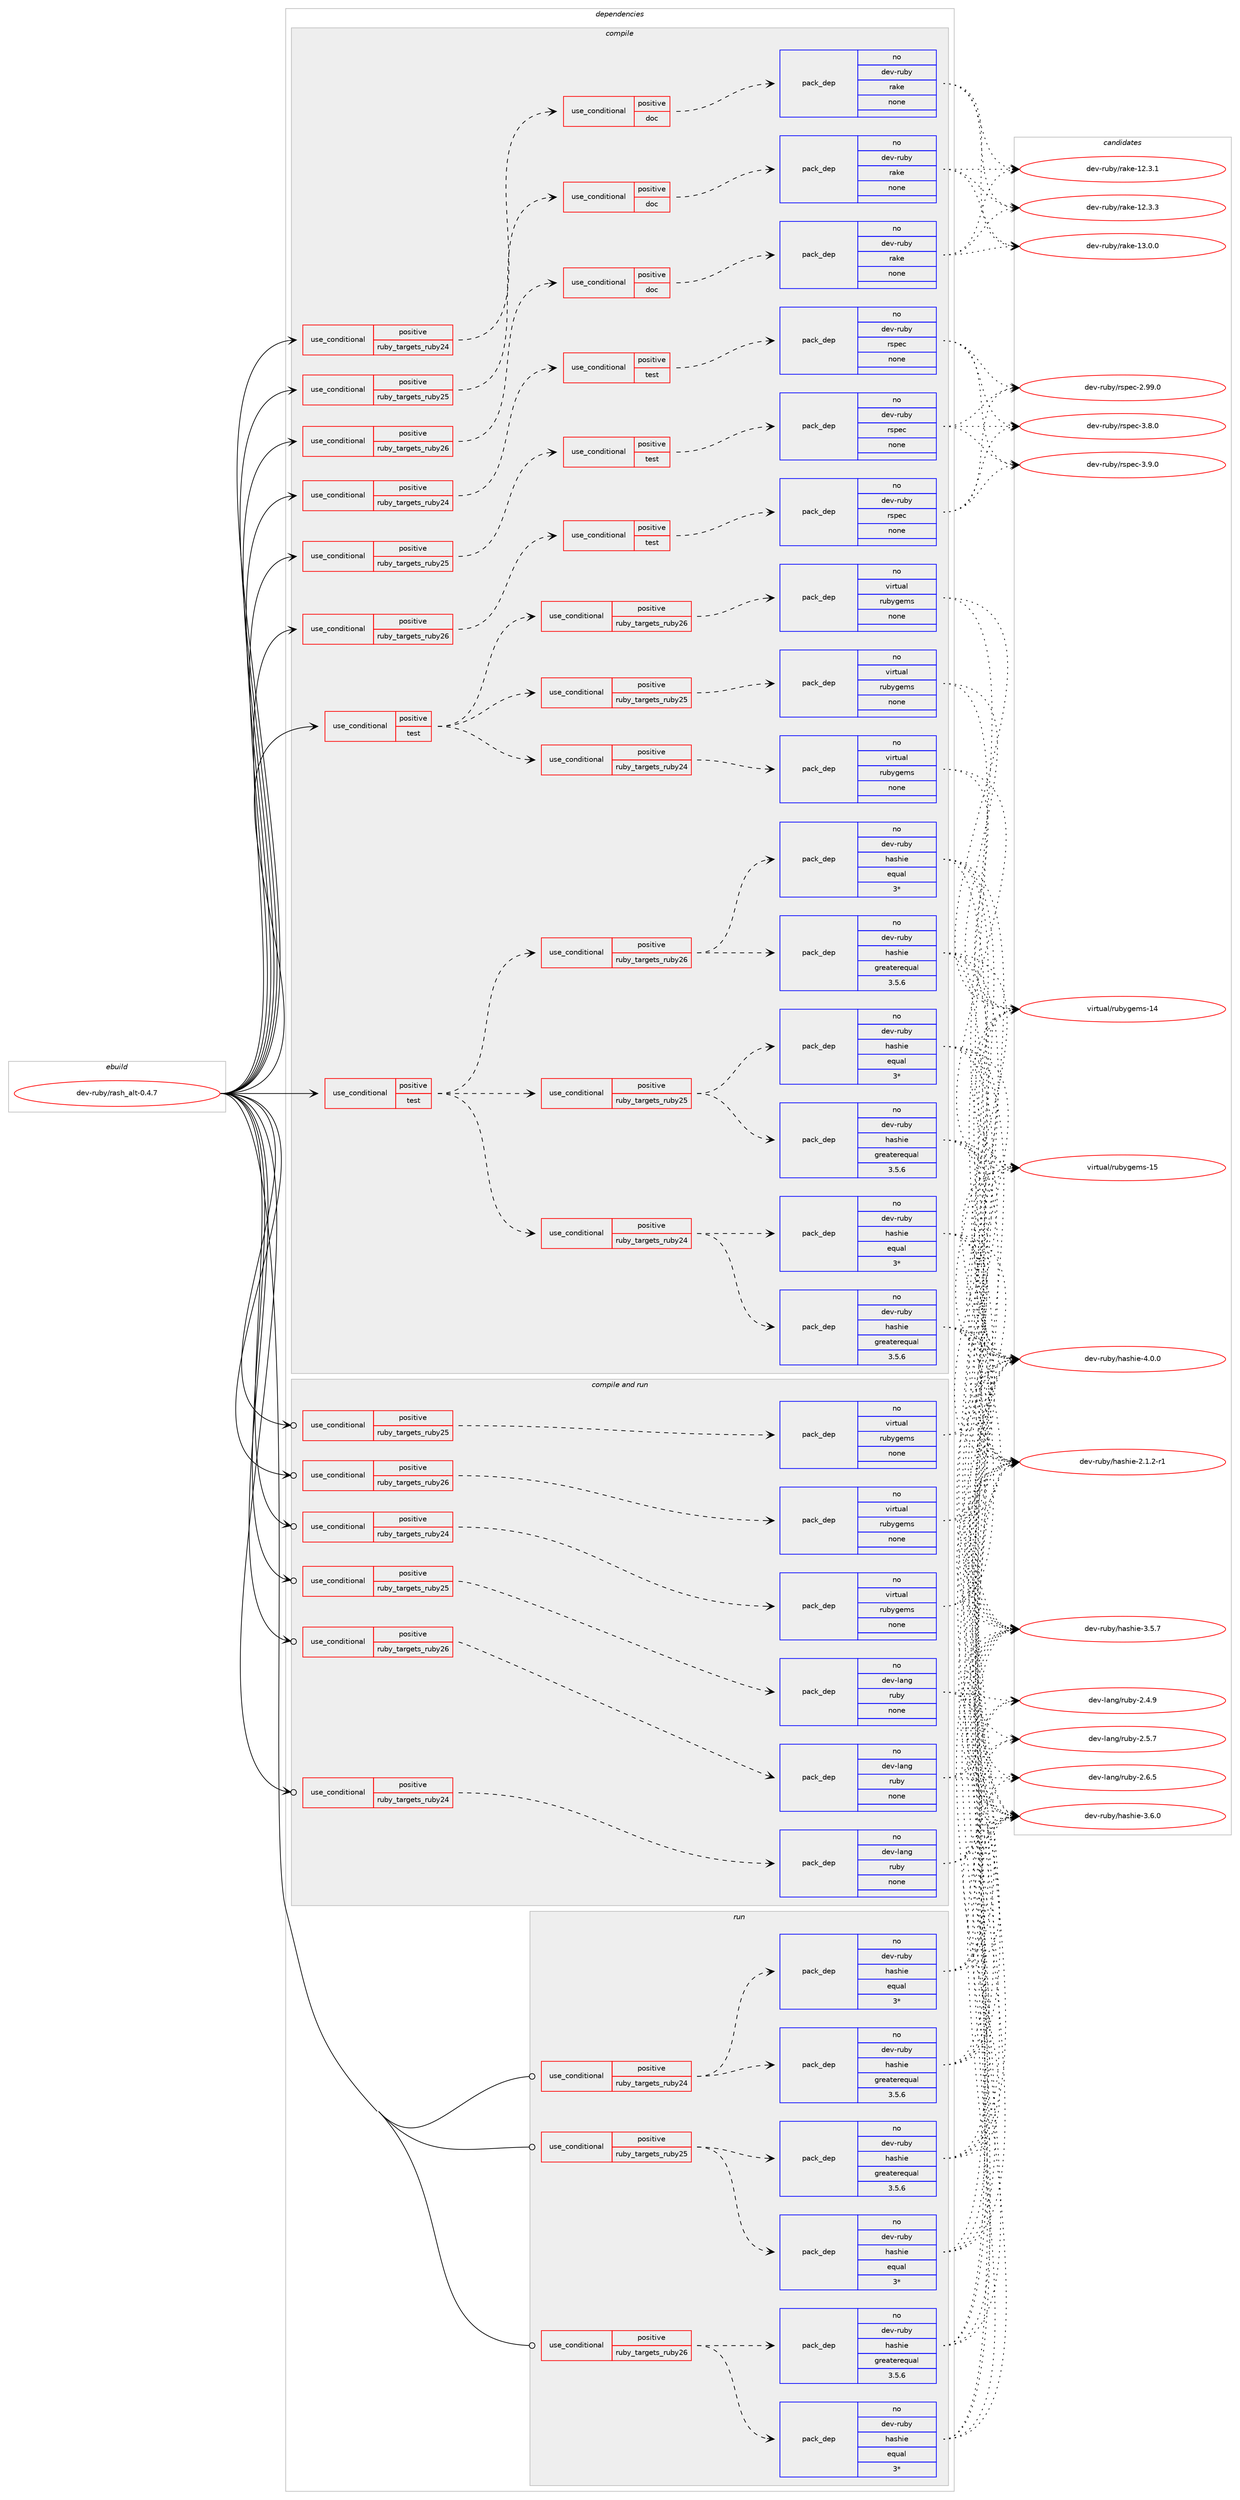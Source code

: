 digraph prolog {

# *************
# Graph options
# *************

newrank=true;
concentrate=true;
compound=true;
graph [rankdir=LR,fontname=Helvetica,fontsize=10,ranksep=1.5];#, ranksep=2.5, nodesep=0.2];
edge  [arrowhead=vee];
node  [fontname=Helvetica,fontsize=10];

# **********
# The ebuild
# **********

subgraph cluster_leftcol {
color=gray;
rank=same;
label=<<i>ebuild</i>>;
id [label="dev-ruby/rash_alt-0.4.7", color=red, width=4, href="../dev-ruby/rash_alt-0.4.7.svg"];
}

# ****************
# The dependencies
# ****************

subgraph cluster_midcol {
color=gray;
label=<<i>dependencies</i>>;
subgraph cluster_compile {
fillcolor="#eeeeee";
style=filled;
label=<<i>compile</i>>;
subgraph cond171949 {
dependency703831 [label=<<TABLE BORDER="0" CELLBORDER="1" CELLSPACING="0" CELLPADDING="4"><TR><TD ROWSPAN="3" CELLPADDING="10">use_conditional</TD></TR><TR><TD>positive</TD></TR><TR><TD>ruby_targets_ruby24</TD></TR></TABLE>>, shape=none, color=red];
subgraph cond171950 {
dependency703832 [label=<<TABLE BORDER="0" CELLBORDER="1" CELLSPACING="0" CELLPADDING="4"><TR><TD ROWSPAN="3" CELLPADDING="10">use_conditional</TD></TR><TR><TD>positive</TD></TR><TR><TD>doc</TD></TR></TABLE>>, shape=none, color=red];
subgraph pack519852 {
dependency703833 [label=<<TABLE BORDER="0" CELLBORDER="1" CELLSPACING="0" CELLPADDING="4" WIDTH="220"><TR><TD ROWSPAN="6" CELLPADDING="30">pack_dep</TD></TR><TR><TD WIDTH="110">no</TD></TR><TR><TD>dev-ruby</TD></TR><TR><TD>rake</TD></TR><TR><TD>none</TD></TR><TR><TD></TD></TR></TABLE>>, shape=none, color=blue];
}
dependency703832:e -> dependency703833:w [weight=20,style="dashed",arrowhead="vee"];
}
dependency703831:e -> dependency703832:w [weight=20,style="dashed",arrowhead="vee"];
}
id:e -> dependency703831:w [weight=20,style="solid",arrowhead="vee"];
subgraph cond171951 {
dependency703834 [label=<<TABLE BORDER="0" CELLBORDER="1" CELLSPACING="0" CELLPADDING="4"><TR><TD ROWSPAN="3" CELLPADDING="10">use_conditional</TD></TR><TR><TD>positive</TD></TR><TR><TD>ruby_targets_ruby24</TD></TR></TABLE>>, shape=none, color=red];
subgraph cond171952 {
dependency703835 [label=<<TABLE BORDER="0" CELLBORDER="1" CELLSPACING="0" CELLPADDING="4"><TR><TD ROWSPAN="3" CELLPADDING="10">use_conditional</TD></TR><TR><TD>positive</TD></TR><TR><TD>test</TD></TR></TABLE>>, shape=none, color=red];
subgraph pack519853 {
dependency703836 [label=<<TABLE BORDER="0" CELLBORDER="1" CELLSPACING="0" CELLPADDING="4" WIDTH="220"><TR><TD ROWSPAN="6" CELLPADDING="30">pack_dep</TD></TR><TR><TD WIDTH="110">no</TD></TR><TR><TD>dev-ruby</TD></TR><TR><TD>rspec</TD></TR><TR><TD>none</TD></TR><TR><TD></TD></TR></TABLE>>, shape=none, color=blue];
}
dependency703835:e -> dependency703836:w [weight=20,style="dashed",arrowhead="vee"];
}
dependency703834:e -> dependency703835:w [weight=20,style="dashed",arrowhead="vee"];
}
id:e -> dependency703834:w [weight=20,style="solid",arrowhead="vee"];
subgraph cond171953 {
dependency703837 [label=<<TABLE BORDER="0" CELLBORDER="1" CELLSPACING="0" CELLPADDING="4"><TR><TD ROWSPAN="3" CELLPADDING="10">use_conditional</TD></TR><TR><TD>positive</TD></TR><TR><TD>ruby_targets_ruby25</TD></TR></TABLE>>, shape=none, color=red];
subgraph cond171954 {
dependency703838 [label=<<TABLE BORDER="0" CELLBORDER="1" CELLSPACING="0" CELLPADDING="4"><TR><TD ROWSPAN="3" CELLPADDING="10">use_conditional</TD></TR><TR><TD>positive</TD></TR><TR><TD>doc</TD></TR></TABLE>>, shape=none, color=red];
subgraph pack519854 {
dependency703839 [label=<<TABLE BORDER="0" CELLBORDER="1" CELLSPACING="0" CELLPADDING="4" WIDTH="220"><TR><TD ROWSPAN="6" CELLPADDING="30">pack_dep</TD></TR><TR><TD WIDTH="110">no</TD></TR><TR><TD>dev-ruby</TD></TR><TR><TD>rake</TD></TR><TR><TD>none</TD></TR><TR><TD></TD></TR></TABLE>>, shape=none, color=blue];
}
dependency703838:e -> dependency703839:w [weight=20,style="dashed",arrowhead="vee"];
}
dependency703837:e -> dependency703838:w [weight=20,style="dashed",arrowhead="vee"];
}
id:e -> dependency703837:w [weight=20,style="solid",arrowhead="vee"];
subgraph cond171955 {
dependency703840 [label=<<TABLE BORDER="0" CELLBORDER="1" CELLSPACING="0" CELLPADDING="4"><TR><TD ROWSPAN="3" CELLPADDING="10">use_conditional</TD></TR><TR><TD>positive</TD></TR><TR><TD>ruby_targets_ruby25</TD></TR></TABLE>>, shape=none, color=red];
subgraph cond171956 {
dependency703841 [label=<<TABLE BORDER="0" CELLBORDER="1" CELLSPACING="0" CELLPADDING="4"><TR><TD ROWSPAN="3" CELLPADDING="10">use_conditional</TD></TR><TR><TD>positive</TD></TR><TR><TD>test</TD></TR></TABLE>>, shape=none, color=red];
subgraph pack519855 {
dependency703842 [label=<<TABLE BORDER="0" CELLBORDER="1" CELLSPACING="0" CELLPADDING="4" WIDTH="220"><TR><TD ROWSPAN="6" CELLPADDING="30">pack_dep</TD></TR><TR><TD WIDTH="110">no</TD></TR><TR><TD>dev-ruby</TD></TR><TR><TD>rspec</TD></TR><TR><TD>none</TD></TR><TR><TD></TD></TR></TABLE>>, shape=none, color=blue];
}
dependency703841:e -> dependency703842:w [weight=20,style="dashed",arrowhead="vee"];
}
dependency703840:e -> dependency703841:w [weight=20,style="dashed",arrowhead="vee"];
}
id:e -> dependency703840:w [weight=20,style="solid",arrowhead="vee"];
subgraph cond171957 {
dependency703843 [label=<<TABLE BORDER="0" CELLBORDER="1" CELLSPACING="0" CELLPADDING="4"><TR><TD ROWSPAN="3" CELLPADDING="10">use_conditional</TD></TR><TR><TD>positive</TD></TR><TR><TD>ruby_targets_ruby26</TD></TR></TABLE>>, shape=none, color=red];
subgraph cond171958 {
dependency703844 [label=<<TABLE BORDER="0" CELLBORDER="1" CELLSPACING="0" CELLPADDING="4"><TR><TD ROWSPAN="3" CELLPADDING="10">use_conditional</TD></TR><TR><TD>positive</TD></TR><TR><TD>doc</TD></TR></TABLE>>, shape=none, color=red];
subgraph pack519856 {
dependency703845 [label=<<TABLE BORDER="0" CELLBORDER="1" CELLSPACING="0" CELLPADDING="4" WIDTH="220"><TR><TD ROWSPAN="6" CELLPADDING="30">pack_dep</TD></TR><TR><TD WIDTH="110">no</TD></TR><TR><TD>dev-ruby</TD></TR><TR><TD>rake</TD></TR><TR><TD>none</TD></TR><TR><TD></TD></TR></TABLE>>, shape=none, color=blue];
}
dependency703844:e -> dependency703845:w [weight=20,style="dashed",arrowhead="vee"];
}
dependency703843:e -> dependency703844:w [weight=20,style="dashed",arrowhead="vee"];
}
id:e -> dependency703843:w [weight=20,style="solid",arrowhead="vee"];
subgraph cond171959 {
dependency703846 [label=<<TABLE BORDER="0" CELLBORDER="1" CELLSPACING="0" CELLPADDING="4"><TR><TD ROWSPAN="3" CELLPADDING="10">use_conditional</TD></TR><TR><TD>positive</TD></TR><TR><TD>ruby_targets_ruby26</TD></TR></TABLE>>, shape=none, color=red];
subgraph cond171960 {
dependency703847 [label=<<TABLE BORDER="0" CELLBORDER="1" CELLSPACING="0" CELLPADDING="4"><TR><TD ROWSPAN="3" CELLPADDING="10">use_conditional</TD></TR><TR><TD>positive</TD></TR><TR><TD>test</TD></TR></TABLE>>, shape=none, color=red];
subgraph pack519857 {
dependency703848 [label=<<TABLE BORDER="0" CELLBORDER="1" CELLSPACING="0" CELLPADDING="4" WIDTH="220"><TR><TD ROWSPAN="6" CELLPADDING="30">pack_dep</TD></TR><TR><TD WIDTH="110">no</TD></TR><TR><TD>dev-ruby</TD></TR><TR><TD>rspec</TD></TR><TR><TD>none</TD></TR><TR><TD></TD></TR></TABLE>>, shape=none, color=blue];
}
dependency703847:e -> dependency703848:w [weight=20,style="dashed",arrowhead="vee"];
}
dependency703846:e -> dependency703847:w [weight=20,style="dashed",arrowhead="vee"];
}
id:e -> dependency703846:w [weight=20,style="solid",arrowhead="vee"];
subgraph cond171961 {
dependency703849 [label=<<TABLE BORDER="0" CELLBORDER="1" CELLSPACING="0" CELLPADDING="4"><TR><TD ROWSPAN="3" CELLPADDING="10">use_conditional</TD></TR><TR><TD>positive</TD></TR><TR><TD>test</TD></TR></TABLE>>, shape=none, color=red];
subgraph cond171962 {
dependency703850 [label=<<TABLE BORDER="0" CELLBORDER="1" CELLSPACING="0" CELLPADDING="4"><TR><TD ROWSPAN="3" CELLPADDING="10">use_conditional</TD></TR><TR><TD>positive</TD></TR><TR><TD>ruby_targets_ruby24</TD></TR></TABLE>>, shape=none, color=red];
subgraph pack519858 {
dependency703851 [label=<<TABLE BORDER="0" CELLBORDER="1" CELLSPACING="0" CELLPADDING="4" WIDTH="220"><TR><TD ROWSPAN="6" CELLPADDING="30">pack_dep</TD></TR><TR><TD WIDTH="110">no</TD></TR><TR><TD>dev-ruby</TD></TR><TR><TD>hashie</TD></TR><TR><TD>greaterequal</TD></TR><TR><TD>3.5.6</TD></TR></TABLE>>, shape=none, color=blue];
}
dependency703850:e -> dependency703851:w [weight=20,style="dashed",arrowhead="vee"];
subgraph pack519859 {
dependency703852 [label=<<TABLE BORDER="0" CELLBORDER="1" CELLSPACING="0" CELLPADDING="4" WIDTH="220"><TR><TD ROWSPAN="6" CELLPADDING="30">pack_dep</TD></TR><TR><TD WIDTH="110">no</TD></TR><TR><TD>dev-ruby</TD></TR><TR><TD>hashie</TD></TR><TR><TD>equal</TD></TR><TR><TD>3*</TD></TR></TABLE>>, shape=none, color=blue];
}
dependency703850:e -> dependency703852:w [weight=20,style="dashed",arrowhead="vee"];
}
dependency703849:e -> dependency703850:w [weight=20,style="dashed",arrowhead="vee"];
subgraph cond171963 {
dependency703853 [label=<<TABLE BORDER="0" CELLBORDER="1" CELLSPACING="0" CELLPADDING="4"><TR><TD ROWSPAN="3" CELLPADDING="10">use_conditional</TD></TR><TR><TD>positive</TD></TR><TR><TD>ruby_targets_ruby25</TD></TR></TABLE>>, shape=none, color=red];
subgraph pack519860 {
dependency703854 [label=<<TABLE BORDER="0" CELLBORDER="1" CELLSPACING="0" CELLPADDING="4" WIDTH="220"><TR><TD ROWSPAN="6" CELLPADDING="30">pack_dep</TD></TR><TR><TD WIDTH="110">no</TD></TR><TR><TD>dev-ruby</TD></TR><TR><TD>hashie</TD></TR><TR><TD>greaterequal</TD></TR><TR><TD>3.5.6</TD></TR></TABLE>>, shape=none, color=blue];
}
dependency703853:e -> dependency703854:w [weight=20,style="dashed",arrowhead="vee"];
subgraph pack519861 {
dependency703855 [label=<<TABLE BORDER="0" CELLBORDER="1" CELLSPACING="0" CELLPADDING="4" WIDTH="220"><TR><TD ROWSPAN="6" CELLPADDING="30">pack_dep</TD></TR><TR><TD WIDTH="110">no</TD></TR><TR><TD>dev-ruby</TD></TR><TR><TD>hashie</TD></TR><TR><TD>equal</TD></TR><TR><TD>3*</TD></TR></TABLE>>, shape=none, color=blue];
}
dependency703853:e -> dependency703855:w [weight=20,style="dashed",arrowhead="vee"];
}
dependency703849:e -> dependency703853:w [weight=20,style="dashed",arrowhead="vee"];
subgraph cond171964 {
dependency703856 [label=<<TABLE BORDER="0" CELLBORDER="1" CELLSPACING="0" CELLPADDING="4"><TR><TD ROWSPAN="3" CELLPADDING="10">use_conditional</TD></TR><TR><TD>positive</TD></TR><TR><TD>ruby_targets_ruby26</TD></TR></TABLE>>, shape=none, color=red];
subgraph pack519862 {
dependency703857 [label=<<TABLE BORDER="0" CELLBORDER="1" CELLSPACING="0" CELLPADDING="4" WIDTH="220"><TR><TD ROWSPAN="6" CELLPADDING="30">pack_dep</TD></TR><TR><TD WIDTH="110">no</TD></TR><TR><TD>dev-ruby</TD></TR><TR><TD>hashie</TD></TR><TR><TD>greaterequal</TD></TR><TR><TD>3.5.6</TD></TR></TABLE>>, shape=none, color=blue];
}
dependency703856:e -> dependency703857:w [weight=20,style="dashed",arrowhead="vee"];
subgraph pack519863 {
dependency703858 [label=<<TABLE BORDER="0" CELLBORDER="1" CELLSPACING="0" CELLPADDING="4" WIDTH="220"><TR><TD ROWSPAN="6" CELLPADDING="30">pack_dep</TD></TR><TR><TD WIDTH="110">no</TD></TR><TR><TD>dev-ruby</TD></TR><TR><TD>hashie</TD></TR><TR><TD>equal</TD></TR><TR><TD>3*</TD></TR></TABLE>>, shape=none, color=blue];
}
dependency703856:e -> dependency703858:w [weight=20,style="dashed",arrowhead="vee"];
}
dependency703849:e -> dependency703856:w [weight=20,style="dashed",arrowhead="vee"];
}
id:e -> dependency703849:w [weight=20,style="solid",arrowhead="vee"];
subgraph cond171965 {
dependency703859 [label=<<TABLE BORDER="0" CELLBORDER="1" CELLSPACING="0" CELLPADDING="4"><TR><TD ROWSPAN="3" CELLPADDING="10">use_conditional</TD></TR><TR><TD>positive</TD></TR><TR><TD>test</TD></TR></TABLE>>, shape=none, color=red];
subgraph cond171966 {
dependency703860 [label=<<TABLE BORDER="0" CELLBORDER="1" CELLSPACING="0" CELLPADDING="4"><TR><TD ROWSPAN="3" CELLPADDING="10">use_conditional</TD></TR><TR><TD>positive</TD></TR><TR><TD>ruby_targets_ruby24</TD></TR></TABLE>>, shape=none, color=red];
subgraph pack519864 {
dependency703861 [label=<<TABLE BORDER="0" CELLBORDER="1" CELLSPACING="0" CELLPADDING="4" WIDTH="220"><TR><TD ROWSPAN="6" CELLPADDING="30">pack_dep</TD></TR><TR><TD WIDTH="110">no</TD></TR><TR><TD>virtual</TD></TR><TR><TD>rubygems</TD></TR><TR><TD>none</TD></TR><TR><TD></TD></TR></TABLE>>, shape=none, color=blue];
}
dependency703860:e -> dependency703861:w [weight=20,style="dashed",arrowhead="vee"];
}
dependency703859:e -> dependency703860:w [weight=20,style="dashed",arrowhead="vee"];
subgraph cond171967 {
dependency703862 [label=<<TABLE BORDER="0" CELLBORDER="1" CELLSPACING="0" CELLPADDING="4"><TR><TD ROWSPAN="3" CELLPADDING="10">use_conditional</TD></TR><TR><TD>positive</TD></TR><TR><TD>ruby_targets_ruby25</TD></TR></TABLE>>, shape=none, color=red];
subgraph pack519865 {
dependency703863 [label=<<TABLE BORDER="0" CELLBORDER="1" CELLSPACING="0" CELLPADDING="4" WIDTH="220"><TR><TD ROWSPAN="6" CELLPADDING="30">pack_dep</TD></TR><TR><TD WIDTH="110">no</TD></TR><TR><TD>virtual</TD></TR><TR><TD>rubygems</TD></TR><TR><TD>none</TD></TR><TR><TD></TD></TR></TABLE>>, shape=none, color=blue];
}
dependency703862:e -> dependency703863:w [weight=20,style="dashed",arrowhead="vee"];
}
dependency703859:e -> dependency703862:w [weight=20,style="dashed",arrowhead="vee"];
subgraph cond171968 {
dependency703864 [label=<<TABLE BORDER="0" CELLBORDER="1" CELLSPACING="0" CELLPADDING="4"><TR><TD ROWSPAN="3" CELLPADDING="10">use_conditional</TD></TR><TR><TD>positive</TD></TR><TR><TD>ruby_targets_ruby26</TD></TR></TABLE>>, shape=none, color=red];
subgraph pack519866 {
dependency703865 [label=<<TABLE BORDER="0" CELLBORDER="1" CELLSPACING="0" CELLPADDING="4" WIDTH="220"><TR><TD ROWSPAN="6" CELLPADDING="30">pack_dep</TD></TR><TR><TD WIDTH="110">no</TD></TR><TR><TD>virtual</TD></TR><TR><TD>rubygems</TD></TR><TR><TD>none</TD></TR><TR><TD></TD></TR></TABLE>>, shape=none, color=blue];
}
dependency703864:e -> dependency703865:w [weight=20,style="dashed",arrowhead="vee"];
}
dependency703859:e -> dependency703864:w [weight=20,style="dashed",arrowhead="vee"];
}
id:e -> dependency703859:w [weight=20,style="solid",arrowhead="vee"];
}
subgraph cluster_compileandrun {
fillcolor="#eeeeee";
style=filled;
label=<<i>compile and run</i>>;
subgraph cond171969 {
dependency703866 [label=<<TABLE BORDER="0" CELLBORDER="1" CELLSPACING="0" CELLPADDING="4"><TR><TD ROWSPAN="3" CELLPADDING="10">use_conditional</TD></TR><TR><TD>positive</TD></TR><TR><TD>ruby_targets_ruby24</TD></TR></TABLE>>, shape=none, color=red];
subgraph pack519867 {
dependency703867 [label=<<TABLE BORDER="0" CELLBORDER="1" CELLSPACING="0" CELLPADDING="4" WIDTH="220"><TR><TD ROWSPAN="6" CELLPADDING="30">pack_dep</TD></TR><TR><TD WIDTH="110">no</TD></TR><TR><TD>dev-lang</TD></TR><TR><TD>ruby</TD></TR><TR><TD>none</TD></TR><TR><TD></TD></TR></TABLE>>, shape=none, color=blue];
}
dependency703866:e -> dependency703867:w [weight=20,style="dashed",arrowhead="vee"];
}
id:e -> dependency703866:w [weight=20,style="solid",arrowhead="odotvee"];
subgraph cond171970 {
dependency703868 [label=<<TABLE BORDER="0" CELLBORDER="1" CELLSPACING="0" CELLPADDING="4"><TR><TD ROWSPAN="3" CELLPADDING="10">use_conditional</TD></TR><TR><TD>positive</TD></TR><TR><TD>ruby_targets_ruby24</TD></TR></TABLE>>, shape=none, color=red];
subgraph pack519868 {
dependency703869 [label=<<TABLE BORDER="0" CELLBORDER="1" CELLSPACING="0" CELLPADDING="4" WIDTH="220"><TR><TD ROWSPAN="6" CELLPADDING="30">pack_dep</TD></TR><TR><TD WIDTH="110">no</TD></TR><TR><TD>virtual</TD></TR><TR><TD>rubygems</TD></TR><TR><TD>none</TD></TR><TR><TD></TD></TR></TABLE>>, shape=none, color=blue];
}
dependency703868:e -> dependency703869:w [weight=20,style="dashed",arrowhead="vee"];
}
id:e -> dependency703868:w [weight=20,style="solid",arrowhead="odotvee"];
subgraph cond171971 {
dependency703870 [label=<<TABLE BORDER="0" CELLBORDER="1" CELLSPACING="0" CELLPADDING="4"><TR><TD ROWSPAN="3" CELLPADDING="10">use_conditional</TD></TR><TR><TD>positive</TD></TR><TR><TD>ruby_targets_ruby25</TD></TR></TABLE>>, shape=none, color=red];
subgraph pack519869 {
dependency703871 [label=<<TABLE BORDER="0" CELLBORDER="1" CELLSPACING="0" CELLPADDING="4" WIDTH="220"><TR><TD ROWSPAN="6" CELLPADDING="30">pack_dep</TD></TR><TR><TD WIDTH="110">no</TD></TR><TR><TD>dev-lang</TD></TR><TR><TD>ruby</TD></TR><TR><TD>none</TD></TR><TR><TD></TD></TR></TABLE>>, shape=none, color=blue];
}
dependency703870:e -> dependency703871:w [weight=20,style="dashed",arrowhead="vee"];
}
id:e -> dependency703870:w [weight=20,style="solid",arrowhead="odotvee"];
subgraph cond171972 {
dependency703872 [label=<<TABLE BORDER="0" CELLBORDER="1" CELLSPACING="0" CELLPADDING="4"><TR><TD ROWSPAN="3" CELLPADDING="10">use_conditional</TD></TR><TR><TD>positive</TD></TR><TR><TD>ruby_targets_ruby25</TD></TR></TABLE>>, shape=none, color=red];
subgraph pack519870 {
dependency703873 [label=<<TABLE BORDER="0" CELLBORDER="1" CELLSPACING="0" CELLPADDING="4" WIDTH="220"><TR><TD ROWSPAN="6" CELLPADDING="30">pack_dep</TD></TR><TR><TD WIDTH="110">no</TD></TR><TR><TD>virtual</TD></TR><TR><TD>rubygems</TD></TR><TR><TD>none</TD></TR><TR><TD></TD></TR></TABLE>>, shape=none, color=blue];
}
dependency703872:e -> dependency703873:w [weight=20,style="dashed",arrowhead="vee"];
}
id:e -> dependency703872:w [weight=20,style="solid",arrowhead="odotvee"];
subgraph cond171973 {
dependency703874 [label=<<TABLE BORDER="0" CELLBORDER="1" CELLSPACING="0" CELLPADDING="4"><TR><TD ROWSPAN="3" CELLPADDING="10">use_conditional</TD></TR><TR><TD>positive</TD></TR><TR><TD>ruby_targets_ruby26</TD></TR></TABLE>>, shape=none, color=red];
subgraph pack519871 {
dependency703875 [label=<<TABLE BORDER="0" CELLBORDER="1" CELLSPACING="0" CELLPADDING="4" WIDTH="220"><TR><TD ROWSPAN="6" CELLPADDING="30">pack_dep</TD></TR><TR><TD WIDTH="110">no</TD></TR><TR><TD>dev-lang</TD></TR><TR><TD>ruby</TD></TR><TR><TD>none</TD></TR><TR><TD></TD></TR></TABLE>>, shape=none, color=blue];
}
dependency703874:e -> dependency703875:w [weight=20,style="dashed",arrowhead="vee"];
}
id:e -> dependency703874:w [weight=20,style="solid",arrowhead="odotvee"];
subgraph cond171974 {
dependency703876 [label=<<TABLE BORDER="0" CELLBORDER="1" CELLSPACING="0" CELLPADDING="4"><TR><TD ROWSPAN="3" CELLPADDING="10">use_conditional</TD></TR><TR><TD>positive</TD></TR><TR><TD>ruby_targets_ruby26</TD></TR></TABLE>>, shape=none, color=red];
subgraph pack519872 {
dependency703877 [label=<<TABLE BORDER="0" CELLBORDER="1" CELLSPACING="0" CELLPADDING="4" WIDTH="220"><TR><TD ROWSPAN="6" CELLPADDING="30">pack_dep</TD></TR><TR><TD WIDTH="110">no</TD></TR><TR><TD>virtual</TD></TR><TR><TD>rubygems</TD></TR><TR><TD>none</TD></TR><TR><TD></TD></TR></TABLE>>, shape=none, color=blue];
}
dependency703876:e -> dependency703877:w [weight=20,style="dashed",arrowhead="vee"];
}
id:e -> dependency703876:w [weight=20,style="solid",arrowhead="odotvee"];
}
subgraph cluster_run {
fillcolor="#eeeeee";
style=filled;
label=<<i>run</i>>;
subgraph cond171975 {
dependency703878 [label=<<TABLE BORDER="0" CELLBORDER="1" CELLSPACING="0" CELLPADDING="4"><TR><TD ROWSPAN="3" CELLPADDING="10">use_conditional</TD></TR><TR><TD>positive</TD></TR><TR><TD>ruby_targets_ruby24</TD></TR></TABLE>>, shape=none, color=red];
subgraph pack519873 {
dependency703879 [label=<<TABLE BORDER="0" CELLBORDER="1" CELLSPACING="0" CELLPADDING="4" WIDTH="220"><TR><TD ROWSPAN="6" CELLPADDING="30">pack_dep</TD></TR><TR><TD WIDTH="110">no</TD></TR><TR><TD>dev-ruby</TD></TR><TR><TD>hashie</TD></TR><TR><TD>greaterequal</TD></TR><TR><TD>3.5.6</TD></TR></TABLE>>, shape=none, color=blue];
}
dependency703878:e -> dependency703879:w [weight=20,style="dashed",arrowhead="vee"];
subgraph pack519874 {
dependency703880 [label=<<TABLE BORDER="0" CELLBORDER="1" CELLSPACING="0" CELLPADDING="4" WIDTH="220"><TR><TD ROWSPAN="6" CELLPADDING="30">pack_dep</TD></TR><TR><TD WIDTH="110">no</TD></TR><TR><TD>dev-ruby</TD></TR><TR><TD>hashie</TD></TR><TR><TD>equal</TD></TR><TR><TD>3*</TD></TR></TABLE>>, shape=none, color=blue];
}
dependency703878:e -> dependency703880:w [weight=20,style="dashed",arrowhead="vee"];
}
id:e -> dependency703878:w [weight=20,style="solid",arrowhead="odot"];
subgraph cond171976 {
dependency703881 [label=<<TABLE BORDER="0" CELLBORDER="1" CELLSPACING="0" CELLPADDING="4"><TR><TD ROWSPAN="3" CELLPADDING="10">use_conditional</TD></TR><TR><TD>positive</TD></TR><TR><TD>ruby_targets_ruby25</TD></TR></TABLE>>, shape=none, color=red];
subgraph pack519875 {
dependency703882 [label=<<TABLE BORDER="0" CELLBORDER="1" CELLSPACING="0" CELLPADDING="4" WIDTH="220"><TR><TD ROWSPAN="6" CELLPADDING="30">pack_dep</TD></TR><TR><TD WIDTH="110">no</TD></TR><TR><TD>dev-ruby</TD></TR><TR><TD>hashie</TD></TR><TR><TD>greaterequal</TD></TR><TR><TD>3.5.6</TD></TR></TABLE>>, shape=none, color=blue];
}
dependency703881:e -> dependency703882:w [weight=20,style="dashed",arrowhead="vee"];
subgraph pack519876 {
dependency703883 [label=<<TABLE BORDER="0" CELLBORDER="1" CELLSPACING="0" CELLPADDING="4" WIDTH="220"><TR><TD ROWSPAN="6" CELLPADDING="30">pack_dep</TD></TR><TR><TD WIDTH="110">no</TD></TR><TR><TD>dev-ruby</TD></TR><TR><TD>hashie</TD></TR><TR><TD>equal</TD></TR><TR><TD>3*</TD></TR></TABLE>>, shape=none, color=blue];
}
dependency703881:e -> dependency703883:w [weight=20,style="dashed",arrowhead="vee"];
}
id:e -> dependency703881:w [weight=20,style="solid",arrowhead="odot"];
subgraph cond171977 {
dependency703884 [label=<<TABLE BORDER="0" CELLBORDER="1" CELLSPACING="0" CELLPADDING="4"><TR><TD ROWSPAN="3" CELLPADDING="10">use_conditional</TD></TR><TR><TD>positive</TD></TR><TR><TD>ruby_targets_ruby26</TD></TR></TABLE>>, shape=none, color=red];
subgraph pack519877 {
dependency703885 [label=<<TABLE BORDER="0" CELLBORDER="1" CELLSPACING="0" CELLPADDING="4" WIDTH="220"><TR><TD ROWSPAN="6" CELLPADDING="30">pack_dep</TD></TR><TR><TD WIDTH="110">no</TD></TR><TR><TD>dev-ruby</TD></TR><TR><TD>hashie</TD></TR><TR><TD>greaterequal</TD></TR><TR><TD>3.5.6</TD></TR></TABLE>>, shape=none, color=blue];
}
dependency703884:e -> dependency703885:w [weight=20,style="dashed",arrowhead="vee"];
subgraph pack519878 {
dependency703886 [label=<<TABLE BORDER="0" CELLBORDER="1" CELLSPACING="0" CELLPADDING="4" WIDTH="220"><TR><TD ROWSPAN="6" CELLPADDING="30">pack_dep</TD></TR><TR><TD WIDTH="110">no</TD></TR><TR><TD>dev-ruby</TD></TR><TR><TD>hashie</TD></TR><TR><TD>equal</TD></TR><TR><TD>3*</TD></TR></TABLE>>, shape=none, color=blue];
}
dependency703884:e -> dependency703886:w [weight=20,style="dashed",arrowhead="vee"];
}
id:e -> dependency703884:w [weight=20,style="solid",arrowhead="odot"];
}
}

# **************
# The candidates
# **************

subgraph cluster_choices {
rank=same;
color=gray;
label=<<i>candidates</i>>;

subgraph choice519852 {
color=black;
nodesep=1;
choice1001011184511411798121471149710710145495046514649 [label="dev-ruby/rake-12.3.1", color=red, width=4,href="../dev-ruby/rake-12.3.1.svg"];
choice1001011184511411798121471149710710145495046514651 [label="dev-ruby/rake-12.3.3", color=red, width=4,href="../dev-ruby/rake-12.3.3.svg"];
choice1001011184511411798121471149710710145495146484648 [label="dev-ruby/rake-13.0.0", color=red, width=4,href="../dev-ruby/rake-13.0.0.svg"];
dependency703833:e -> choice1001011184511411798121471149710710145495046514649:w [style=dotted,weight="100"];
dependency703833:e -> choice1001011184511411798121471149710710145495046514651:w [style=dotted,weight="100"];
dependency703833:e -> choice1001011184511411798121471149710710145495146484648:w [style=dotted,weight="100"];
}
subgraph choice519853 {
color=black;
nodesep=1;
choice1001011184511411798121471141151121019945504657574648 [label="dev-ruby/rspec-2.99.0", color=red, width=4,href="../dev-ruby/rspec-2.99.0.svg"];
choice10010111845114117981214711411511210199455146564648 [label="dev-ruby/rspec-3.8.0", color=red, width=4,href="../dev-ruby/rspec-3.8.0.svg"];
choice10010111845114117981214711411511210199455146574648 [label="dev-ruby/rspec-3.9.0", color=red, width=4,href="../dev-ruby/rspec-3.9.0.svg"];
dependency703836:e -> choice1001011184511411798121471141151121019945504657574648:w [style=dotted,weight="100"];
dependency703836:e -> choice10010111845114117981214711411511210199455146564648:w [style=dotted,weight="100"];
dependency703836:e -> choice10010111845114117981214711411511210199455146574648:w [style=dotted,weight="100"];
}
subgraph choice519854 {
color=black;
nodesep=1;
choice1001011184511411798121471149710710145495046514649 [label="dev-ruby/rake-12.3.1", color=red, width=4,href="../dev-ruby/rake-12.3.1.svg"];
choice1001011184511411798121471149710710145495046514651 [label="dev-ruby/rake-12.3.3", color=red, width=4,href="../dev-ruby/rake-12.3.3.svg"];
choice1001011184511411798121471149710710145495146484648 [label="dev-ruby/rake-13.0.0", color=red, width=4,href="../dev-ruby/rake-13.0.0.svg"];
dependency703839:e -> choice1001011184511411798121471149710710145495046514649:w [style=dotted,weight="100"];
dependency703839:e -> choice1001011184511411798121471149710710145495046514651:w [style=dotted,weight="100"];
dependency703839:e -> choice1001011184511411798121471149710710145495146484648:w [style=dotted,weight="100"];
}
subgraph choice519855 {
color=black;
nodesep=1;
choice1001011184511411798121471141151121019945504657574648 [label="dev-ruby/rspec-2.99.0", color=red, width=4,href="../dev-ruby/rspec-2.99.0.svg"];
choice10010111845114117981214711411511210199455146564648 [label="dev-ruby/rspec-3.8.0", color=red, width=4,href="../dev-ruby/rspec-3.8.0.svg"];
choice10010111845114117981214711411511210199455146574648 [label="dev-ruby/rspec-3.9.0", color=red, width=4,href="../dev-ruby/rspec-3.9.0.svg"];
dependency703842:e -> choice1001011184511411798121471141151121019945504657574648:w [style=dotted,weight="100"];
dependency703842:e -> choice10010111845114117981214711411511210199455146564648:w [style=dotted,weight="100"];
dependency703842:e -> choice10010111845114117981214711411511210199455146574648:w [style=dotted,weight="100"];
}
subgraph choice519856 {
color=black;
nodesep=1;
choice1001011184511411798121471149710710145495046514649 [label="dev-ruby/rake-12.3.1", color=red, width=4,href="../dev-ruby/rake-12.3.1.svg"];
choice1001011184511411798121471149710710145495046514651 [label="dev-ruby/rake-12.3.3", color=red, width=4,href="../dev-ruby/rake-12.3.3.svg"];
choice1001011184511411798121471149710710145495146484648 [label="dev-ruby/rake-13.0.0", color=red, width=4,href="../dev-ruby/rake-13.0.0.svg"];
dependency703845:e -> choice1001011184511411798121471149710710145495046514649:w [style=dotted,weight="100"];
dependency703845:e -> choice1001011184511411798121471149710710145495046514651:w [style=dotted,weight="100"];
dependency703845:e -> choice1001011184511411798121471149710710145495146484648:w [style=dotted,weight="100"];
}
subgraph choice519857 {
color=black;
nodesep=1;
choice1001011184511411798121471141151121019945504657574648 [label="dev-ruby/rspec-2.99.0", color=red, width=4,href="../dev-ruby/rspec-2.99.0.svg"];
choice10010111845114117981214711411511210199455146564648 [label="dev-ruby/rspec-3.8.0", color=red, width=4,href="../dev-ruby/rspec-3.8.0.svg"];
choice10010111845114117981214711411511210199455146574648 [label="dev-ruby/rspec-3.9.0", color=red, width=4,href="../dev-ruby/rspec-3.9.0.svg"];
dependency703848:e -> choice1001011184511411798121471141151121019945504657574648:w [style=dotted,weight="100"];
dependency703848:e -> choice10010111845114117981214711411511210199455146564648:w [style=dotted,weight="100"];
dependency703848:e -> choice10010111845114117981214711411511210199455146574648:w [style=dotted,weight="100"];
}
subgraph choice519858 {
color=black;
nodesep=1;
choice100101118451141179812147104971151041051014550464946504511449 [label="dev-ruby/hashie-2.1.2-r1", color=red, width=4,href="../dev-ruby/hashie-2.1.2-r1.svg"];
choice10010111845114117981214710497115104105101455146534655 [label="dev-ruby/hashie-3.5.7", color=red, width=4,href="../dev-ruby/hashie-3.5.7.svg"];
choice10010111845114117981214710497115104105101455146544648 [label="dev-ruby/hashie-3.6.0", color=red, width=4,href="../dev-ruby/hashie-3.6.0.svg"];
choice10010111845114117981214710497115104105101455246484648 [label="dev-ruby/hashie-4.0.0", color=red, width=4,href="../dev-ruby/hashie-4.0.0.svg"];
dependency703851:e -> choice100101118451141179812147104971151041051014550464946504511449:w [style=dotted,weight="100"];
dependency703851:e -> choice10010111845114117981214710497115104105101455146534655:w [style=dotted,weight="100"];
dependency703851:e -> choice10010111845114117981214710497115104105101455146544648:w [style=dotted,weight="100"];
dependency703851:e -> choice10010111845114117981214710497115104105101455246484648:w [style=dotted,weight="100"];
}
subgraph choice519859 {
color=black;
nodesep=1;
choice100101118451141179812147104971151041051014550464946504511449 [label="dev-ruby/hashie-2.1.2-r1", color=red, width=4,href="../dev-ruby/hashie-2.1.2-r1.svg"];
choice10010111845114117981214710497115104105101455146534655 [label="dev-ruby/hashie-3.5.7", color=red, width=4,href="../dev-ruby/hashie-3.5.7.svg"];
choice10010111845114117981214710497115104105101455146544648 [label="dev-ruby/hashie-3.6.0", color=red, width=4,href="../dev-ruby/hashie-3.6.0.svg"];
choice10010111845114117981214710497115104105101455246484648 [label="dev-ruby/hashie-4.0.0", color=red, width=4,href="../dev-ruby/hashie-4.0.0.svg"];
dependency703852:e -> choice100101118451141179812147104971151041051014550464946504511449:w [style=dotted,weight="100"];
dependency703852:e -> choice10010111845114117981214710497115104105101455146534655:w [style=dotted,weight="100"];
dependency703852:e -> choice10010111845114117981214710497115104105101455146544648:w [style=dotted,weight="100"];
dependency703852:e -> choice10010111845114117981214710497115104105101455246484648:w [style=dotted,weight="100"];
}
subgraph choice519860 {
color=black;
nodesep=1;
choice100101118451141179812147104971151041051014550464946504511449 [label="dev-ruby/hashie-2.1.2-r1", color=red, width=4,href="../dev-ruby/hashie-2.1.2-r1.svg"];
choice10010111845114117981214710497115104105101455146534655 [label="dev-ruby/hashie-3.5.7", color=red, width=4,href="../dev-ruby/hashie-3.5.7.svg"];
choice10010111845114117981214710497115104105101455146544648 [label="dev-ruby/hashie-3.6.0", color=red, width=4,href="../dev-ruby/hashie-3.6.0.svg"];
choice10010111845114117981214710497115104105101455246484648 [label="dev-ruby/hashie-4.0.0", color=red, width=4,href="../dev-ruby/hashie-4.0.0.svg"];
dependency703854:e -> choice100101118451141179812147104971151041051014550464946504511449:w [style=dotted,weight="100"];
dependency703854:e -> choice10010111845114117981214710497115104105101455146534655:w [style=dotted,weight="100"];
dependency703854:e -> choice10010111845114117981214710497115104105101455146544648:w [style=dotted,weight="100"];
dependency703854:e -> choice10010111845114117981214710497115104105101455246484648:w [style=dotted,weight="100"];
}
subgraph choice519861 {
color=black;
nodesep=1;
choice100101118451141179812147104971151041051014550464946504511449 [label="dev-ruby/hashie-2.1.2-r1", color=red, width=4,href="../dev-ruby/hashie-2.1.2-r1.svg"];
choice10010111845114117981214710497115104105101455146534655 [label="dev-ruby/hashie-3.5.7", color=red, width=4,href="../dev-ruby/hashie-3.5.7.svg"];
choice10010111845114117981214710497115104105101455146544648 [label="dev-ruby/hashie-3.6.0", color=red, width=4,href="../dev-ruby/hashie-3.6.0.svg"];
choice10010111845114117981214710497115104105101455246484648 [label="dev-ruby/hashie-4.0.0", color=red, width=4,href="../dev-ruby/hashie-4.0.0.svg"];
dependency703855:e -> choice100101118451141179812147104971151041051014550464946504511449:w [style=dotted,weight="100"];
dependency703855:e -> choice10010111845114117981214710497115104105101455146534655:w [style=dotted,weight="100"];
dependency703855:e -> choice10010111845114117981214710497115104105101455146544648:w [style=dotted,weight="100"];
dependency703855:e -> choice10010111845114117981214710497115104105101455246484648:w [style=dotted,weight="100"];
}
subgraph choice519862 {
color=black;
nodesep=1;
choice100101118451141179812147104971151041051014550464946504511449 [label="dev-ruby/hashie-2.1.2-r1", color=red, width=4,href="../dev-ruby/hashie-2.1.2-r1.svg"];
choice10010111845114117981214710497115104105101455146534655 [label="dev-ruby/hashie-3.5.7", color=red, width=4,href="../dev-ruby/hashie-3.5.7.svg"];
choice10010111845114117981214710497115104105101455146544648 [label="dev-ruby/hashie-3.6.0", color=red, width=4,href="../dev-ruby/hashie-3.6.0.svg"];
choice10010111845114117981214710497115104105101455246484648 [label="dev-ruby/hashie-4.0.0", color=red, width=4,href="../dev-ruby/hashie-4.0.0.svg"];
dependency703857:e -> choice100101118451141179812147104971151041051014550464946504511449:w [style=dotted,weight="100"];
dependency703857:e -> choice10010111845114117981214710497115104105101455146534655:w [style=dotted,weight="100"];
dependency703857:e -> choice10010111845114117981214710497115104105101455146544648:w [style=dotted,weight="100"];
dependency703857:e -> choice10010111845114117981214710497115104105101455246484648:w [style=dotted,weight="100"];
}
subgraph choice519863 {
color=black;
nodesep=1;
choice100101118451141179812147104971151041051014550464946504511449 [label="dev-ruby/hashie-2.1.2-r1", color=red, width=4,href="../dev-ruby/hashie-2.1.2-r1.svg"];
choice10010111845114117981214710497115104105101455146534655 [label="dev-ruby/hashie-3.5.7", color=red, width=4,href="../dev-ruby/hashie-3.5.7.svg"];
choice10010111845114117981214710497115104105101455146544648 [label="dev-ruby/hashie-3.6.0", color=red, width=4,href="../dev-ruby/hashie-3.6.0.svg"];
choice10010111845114117981214710497115104105101455246484648 [label="dev-ruby/hashie-4.0.0", color=red, width=4,href="../dev-ruby/hashie-4.0.0.svg"];
dependency703858:e -> choice100101118451141179812147104971151041051014550464946504511449:w [style=dotted,weight="100"];
dependency703858:e -> choice10010111845114117981214710497115104105101455146534655:w [style=dotted,weight="100"];
dependency703858:e -> choice10010111845114117981214710497115104105101455146544648:w [style=dotted,weight="100"];
dependency703858:e -> choice10010111845114117981214710497115104105101455246484648:w [style=dotted,weight="100"];
}
subgraph choice519864 {
color=black;
nodesep=1;
choice118105114116117971084711411798121103101109115454952 [label="virtual/rubygems-14", color=red, width=4,href="../virtual/rubygems-14.svg"];
choice118105114116117971084711411798121103101109115454953 [label="virtual/rubygems-15", color=red, width=4,href="../virtual/rubygems-15.svg"];
dependency703861:e -> choice118105114116117971084711411798121103101109115454952:w [style=dotted,weight="100"];
dependency703861:e -> choice118105114116117971084711411798121103101109115454953:w [style=dotted,weight="100"];
}
subgraph choice519865 {
color=black;
nodesep=1;
choice118105114116117971084711411798121103101109115454952 [label="virtual/rubygems-14", color=red, width=4,href="../virtual/rubygems-14.svg"];
choice118105114116117971084711411798121103101109115454953 [label="virtual/rubygems-15", color=red, width=4,href="../virtual/rubygems-15.svg"];
dependency703863:e -> choice118105114116117971084711411798121103101109115454952:w [style=dotted,weight="100"];
dependency703863:e -> choice118105114116117971084711411798121103101109115454953:w [style=dotted,weight="100"];
}
subgraph choice519866 {
color=black;
nodesep=1;
choice118105114116117971084711411798121103101109115454952 [label="virtual/rubygems-14", color=red, width=4,href="../virtual/rubygems-14.svg"];
choice118105114116117971084711411798121103101109115454953 [label="virtual/rubygems-15", color=red, width=4,href="../virtual/rubygems-15.svg"];
dependency703865:e -> choice118105114116117971084711411798121103101109115454952:w [style=dotted,weight="100"];
dependency703865:e -> choice118105114116117971084711411798121103101109115454953:w [style=dotted,weight="100"];
}
subgraph choice519867 {
color=black;
nodesep=1;
choice10010111845108971101034711411798121455046524657 [label="dev-lang/ruby-2.4.9", color=red, width=4,href="../dev-lang/ruby-2.4.9.svg"];
choice10010111845108971101034711411798121455046534655 [label="dev-lang/ruby-2.5.7", color=red, width=4,href="../dev-lang/ruby-2.5.7.svg"];
choice10010111845108971101034711411798121455046544653 [label="dev-lang/ruby-2.6.5", color=red, width=4,href="../dev-lang/ruby-2.6.5.svg"];
dependency703867:e -> choice10010111845108971101034711411798121455046524657:w [style=dotted,weight="100"];
dependency703867:e -> choice10010111845108971101034711411798121455046534655:w [style=dotted,weight="100"];
dependency703867:e -> choice10010111845108971101034711411798121455046544653:w [style=dotted,weight="100"];
}
subgraph choice519868 {
color=black;
nodesep=1;
choice118105114116117971084711411798121103101109115454952 [label="virtual/rubygems-14", color=red, width=4,href="../virtual/rubygems-14.svg"];
choice118105114116117971084711411798121103101109115454953 [label="virtual/rubygems-15", color=red, width=4,href="../virtual/rubygems-15.svg"];
dependency703869:e -> choice118105114116117971084711411798121103101109115454952:w [style=dotted,weight="100"];
dependency703869:e -> choice118105114116117971084711411798121103101109115454953:w [style=dotted,weight="100"];
}
subgraph choice519869 {
color=black;
nodesep=1;
choice10010111845108971101034711411798121455046524657 [label="dev-lang/ruby-2.4.9", color=red, width=4,href="../dev-lang/ruby-2.4.9.svg"];
choice10010111845108971101034711411798121455046534655 [label="dev-lang/ruby-2.5.7", color=red, width=4,href="../dev-lang/ruby-2.5.7.svg"];
choice10010111845108971101034711411798121455046544653 [label="dev-lang/ruby-2.6.5", color=red, width=4,href="../dev-lang/ruby-2.6.5.svg"];
dependency703871:e -> choice10010111845108971101034711411798121455046524657:w [style=dotted,weight="100"];
dependency703871:e -> choice10010111845108971101034711411798121455046534655:w [style=dotted,weight="100"];
dependency703871:e -> choice10010111845108971101034711411798121455046544653:w [style=dotted,weight="100"];
}
subgraph choice519870 {
color=black;
nodesep=1;
choice118105114116117971084711411798121103101109115454952 [label="virtual/rubygems-14", color=red, width=4,href="../virtual/rubygems-14.svg"];
choice118105114116117971084711411798121103101109115454953 [label="virtual/rubygems-15", color=red, width=4,href="../virtual/rubygems-15.svg"];
dependency703873:e -> choice118105114116117971084711411798121103101109115454952:w [style=dotted,weight="100"];
dependency703873:e -> choice118105114116117971084711411798121103101109115454953:w [style=dotted,weight="100"];
}
subgraph choice519871 {
color=black;
nodesep=1;
choice10010111845108971101034711411798121455046524657 [label="dev-lang/ruby-2.4.9", color=red, width=4,href="../dev-lang/ruby-2.4.9.svg"];
choice10010111845108971101034711411798121455046534655 [label="dev-lang/ruby-2.5.7", color=red, width=4,href="../dev-lang/ruby-2.5.7.svg"];
choice10010111845108971101034711411798121455046544653 [label="dev-lang/ruby-2.6.5", color=red, width=4,href="../dev-lang/ruby-2.6.5.svg"];
dependency703875:e -> choice10010111845108971101034711411798121455046524657:w [style=dotted,weight="100"];
dependency703875:e -> choice10010111845108971101034711411798121455046534655:w [style=dotted,weight="100"];
dependency703875:e -> choice10010111845108971101034711411798121455046544653:w [style=dotted,weight="100"];
}
subgraph choice519872 {
color=black;
nodesep=1;
choice118105114116117971084711411798121103101109115454952 [label="virtual/rubygems-14", color=red, width=4,href="../virtual/rubygems-14.svg"];
choice118105114116117971084711411798121103101109115454953 [label="virtual/rubygems-15", color=red, width=4,href="../virtual/rubygems-15.svg"];
dependency703877:e -> choice118105114116117971084711411798121103101109115454952:w [style=dotted,weight="100"];
dependency703877:e -> choice118105114116117971084711411798121103101109115454953:w [style=dotted,weight="100"];
}
subgraph choice519873 {
color=black;
nodesep=1;
choice100101118451141179812147104971151041051014550464946504511449 [label="dev-ruby/hashie-2.1.2-r1", color=red, width=4,href="../dev-ruby/hashie-2.1.2-r1.svg"];
choice10010111845114117981214710497115104105101455146534655 [label="dev-ruby/hashie-3.5.7", color=red, width=4,href="../dev-ruby/hashie-3.5.7.svg"];
choice10010111845114117981214710497115104105101455146544648 [label="dev-ruby/hashie-3.6.0", color=red, width=4,href="../dev-ruby/hashie-3.6.0.svg"];
choice10010111845114117981214710497115104105101455246484648 [label="dev-ruby/hashie-4.0.0", color=red, width=4,href="../dev-ruby/hashie-4.0.0.svg"];
dependency703879:e -> choice100101118451141179812147104971151041051014550464946504511449:w [style=dotted,weight="100"];
dependency703879:e -> choice10010111845114117981214710497115104105101455146534655:w [style=dotted,weight="100"];
dependency703879:e -> choice10010111845114117981214710497115104105101455146544648:w [style=dotted,weight="100"];
dependency703879:e -> choice10010111845114117981214710497115104105101455246484648:w [style=dotted,weight="100"];
}
subgraph choice519874 {
color=black;
nodesep=1;
choice100101118451141179812147104971151041051014550464946504511449 [label="dev-ruby/hashie-2.1.2-r1", color=red, width=4,href="../dev-ruby/hashie-2.1.2-r1.svg"];
choice10010111845114117981214710497115104105101455146534655 [label="dev-ruby/hashie-3.5.7", color=red, width=4,href="../dev-ruby/hashie-3.5.7.svg"];
choice10010111845114117981214710497115104105101455146544648 [label="dev-ruby/hashie-3.6.0", color=red, width=4,href="../dev-ruby/hashie-3.6.0.svg"];
choice10010111845114117981214710497115104105101455246484648 [label="dev-ruby/hashie-4.0.0", color=red, width=4,href="../dev-ruby/hashie-4.0.0.svg"];
dependency703880:e -> choice100101118451141179812147104971151041051014550464946504511449:w [style=dotted,weight="100"];
dependency703880:e -> choice10010111845114117981214710497115104105101455146534655:w [style=dotted,weight="100"];
dependency703880:e -> choice10010111845114117981214710497115104105101455146544648:w [style=dotted,weight="100"];
dependency703880:e -> choice10010111845114117981214710497115104105101455246484648:w [style=dotted,weight="100"];
}
subgraph choice519875 {
color=black;
nodesep=1;
choice100101118451141179812147104971151041051014550464946504511449 [label="dev-ruby/hashie-2.1.2-r1", color=red, width=4,href="../dev-ruby/hashie-2.1.2-r1.svg"];
choice10010111845114117981214710497115104105101455146534655 [label="dev-ruby/hashie-3.5.7", color=red, width=4,href="../dev-ruby/hashie-3.5.7.svg"];
choice10010111845114117981214710497115104105101455146544648 [label="dev-ruby/hashie-3.6.0", color=red, width=4,href="../dev-ruby/hashie-3.6.0.svg"];
choice10010111845114117981214710497115104105101455246484648 [label="dev-ruby/hashie-4.0.0", color=red, width=4,href="../dev-ruby/hashie-4.0.0.svg"];
dependency703882:e -> choice100101118451141179812147104971151041051014550464946504511449:w [style=dotted,weight="100"];
dependency703882:e -> choice10010111845114117981214710497115104105101455146534655:w [style=dotted,weight="100"];
dependency703882:e -> choice10010111845114117981214710497115104105101455146544648:w [style=dotted,weight="100"];
dependency703882:e -> choice10010111845114117981214710497115104105101455246484648:w [style=dotted,weight="100"];
}
subgraph choice519876 {
color=black;
nodesep=1;
choice100101118451141179812147104971151041051014550464946504511449 [label="dev-ruby/hashie-2.1.2-r1", color=red, width=4,href="../dev-ruby/hashie-2.1.2-r1.svg"];
choice10010111845114117981214710497115104105101455146534655 [label="dev-ruby/hashie-3.5.7", color=red, width=4,href="../dev-ruby/hashie-3.5.7.svg"];
choice10010111845114117981214710497115104105101455146544648 [label="dev-ruby/hashie-3.6.0", color=red, width=4,href="../dev-ruby/hashie-3.6.0.svg"];
choice10010111845114117981214710497115104105101455246484648 [label="dev-ruby/hashie-4.0.0", color=red, width=4,href="../dev-ruby/hashie-4.0.0.svg"];
dependency703883:e -> choice100101118451141179812147104971151041051014550464946504511449:w [style=dotted,weight="100"];
dependency703883:e -> choice10010111845114117981214710497115104105101455146534655:w [style=dotted,weight="100"];
dependency703883:e -> choice10010111845114117981214710497115104105101455146544648:w [style=dotted,weight="100"];
dependency703883:e -> choice10010111845114117981214710497115104105101455246484648:w [style=dotted,weight="100"];
}
subgraph choice519877 {
color=black;
nodesep=1;
choice100101118451141179812147104971151041051014550464946504511449 [label="dev-ruby/hashie-2.1.2-r1", color=red, width=4,href="../dev-ruby/hashie-2.1.2-r1.svg"];
choice10010111845114117981214710497115104105101455146534655 [label="dev-ruby/hashie-3.5.7", color=red, width=4,href="../dev-ruby/hashie-3.5.7.svg"];
choice10010111845114117981214710497115104105101455146544648 [label="dev-ruby/hashie-3.6.0", color=red, width=4,href="../dev-ruby/hashie-3.6.0.svg"];
choice10010111845114117981214710497115104105101455246484648 [label="dev-ruby/hashie-4.0.0", color=red, width=4,href="../dev-ruby/hashie-4.0.0.svg"];
dependency703885:e -> choice100101118451141179812147104971151041051014550464946504511449:w [style=dotted,weight="100"];
dependency703885:e -> choice10010111845114117981214710497115104105101455146534655:w [style=dotted,weight="100"];
dependency703885:e -> choice10010111845114117981214710497115104105101455146544648:w [style=dotted,weight="100"];
dependency703885:e -> choice10010111845114117981214710497115104105101455246484648:w [style=dotted,weight="100"];
}
subgraph choice519878 {
color=black;
nodesep=1;
choice100101118451141179812147104971151041051014550464946504511449 [label="dev-ruby/hashie-2.1.2-r1", color=red, width=4,href="../dev-ruby/hashie-2.1.2-r1.svg"];
choice10010111845114117981214710497115104105101455146534655 [label="dev-ruby/hashie-3.5.7", color=red, width=4,href="../dev-ruby/hashie-3.5.7.svg"];
choice10010111845114117981214710497115104105101455146544648 [label="dev-ruby/hashie-3.6.0", color=red, width=4,href="../dev-ruby/hashie-3.6.0.svg"];
choice10010111845114117981214710497115104105101455246484648 [label="dev-ruby/hashie-4.0.0", color=red, width=4,href="../dev-ruby/hashie-4.0.0.svg"];
dependency703886:e -> choice100101118451141179812147104971151041051014550464946504511449:w [style=dotted,weight="100"];
dependency703886:e -> choice10010111845114117981214710497115104105101455146534655:w [style=dotted,weight="100"];
dependency703886:e -> choice10010111845114117981214710497115104105101455146544648:w [style=dotted,weight="100"];
dependency703886:e -> choice10010111845114117981214710497115104105101455246484648:w [style=dotted,weight="100"];
}
}

}
